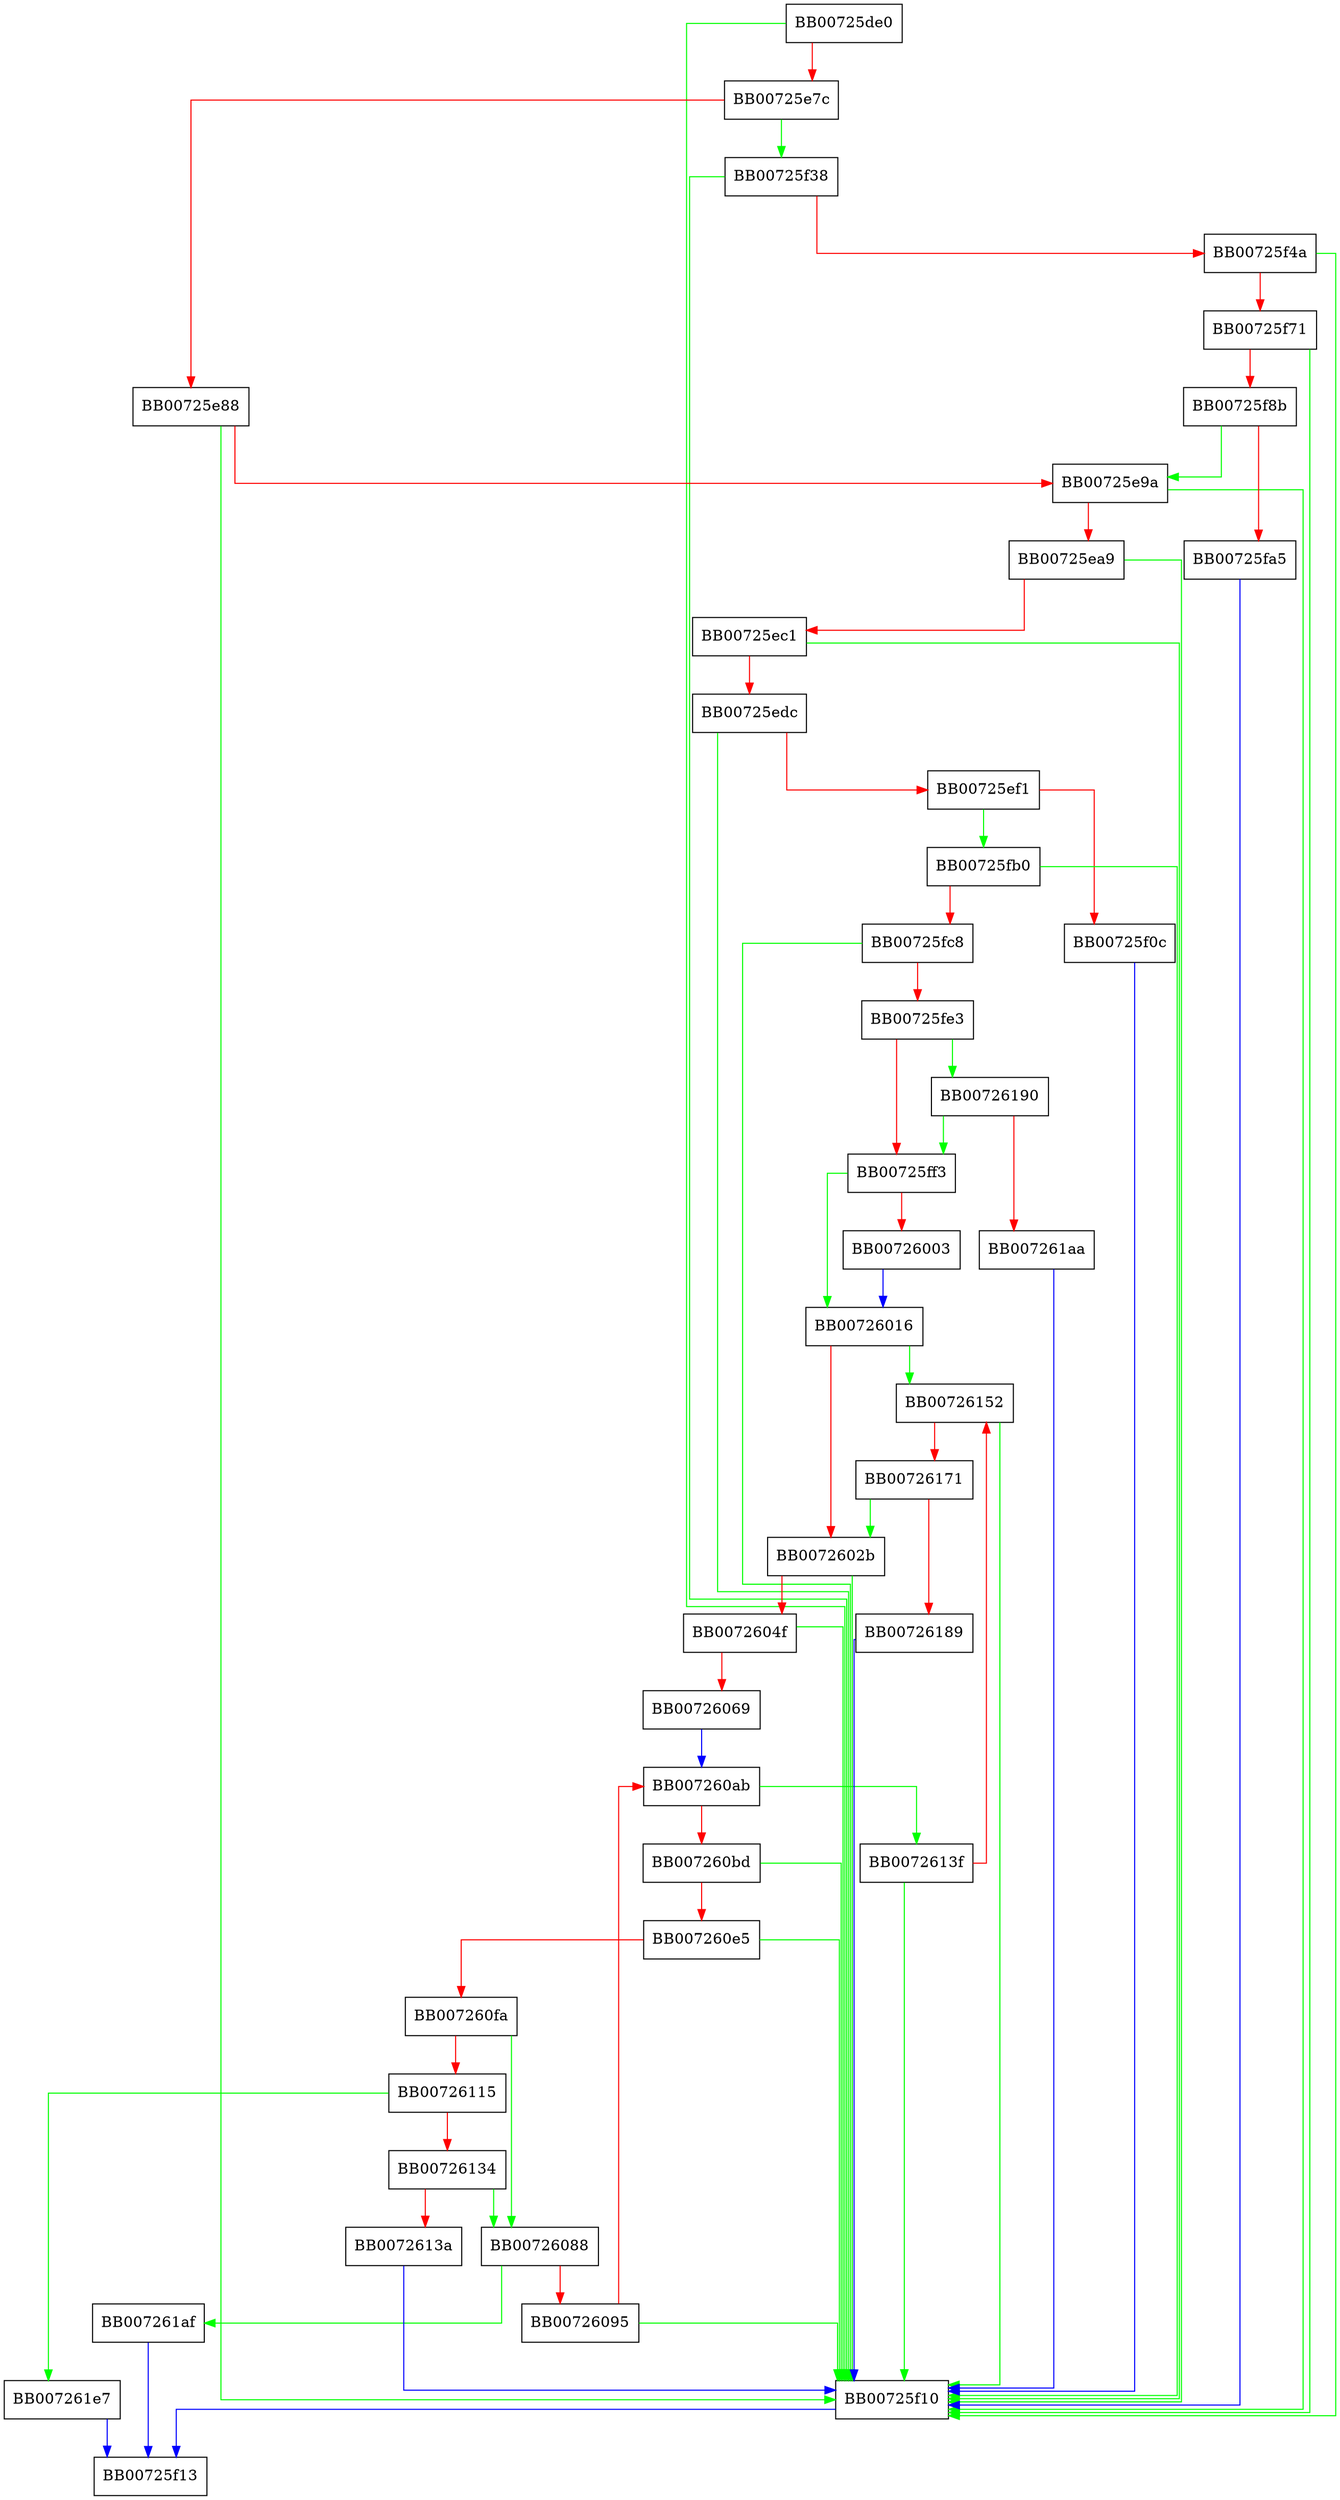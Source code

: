 digraph ossl_bn_rsa_fips186_4_derive_prime {
  node [shape="box"];
  graph [splines=ortho];
  BB00725de0 -> BB00725f10 [color="green"];
  BB00725de0 -> BB00725e7c [color="red"];
  BB00725e7c -> BB00725f38 [color="green"];
  BB00725e7c -> BB00725e88 [color="red"];
  BB00725e88 -> BB00725f10 [color="green"];
  BB00725e88 -> BB00725e9a [color="red"];
  BB00725e9a -> BB00725f10 [color="green"];
  BB00725e9a -> BB00725ea9 [color="red"];
  BB00725ea9 -> BB00725f10 [color="green"];
  BB00725ea9 -> BB00725ec1 [color="red"];
  BB00725ec1 -> BB00725f10 [color="green"];
  BB00725ec1 -> BB00725edc [color="red"];
  BB00725edc -> BB00725f10 [color="green"];
  BB00725edc -> BB00725ef1 [color="red"];
  BB00725ef1 -> BB00725fb0 [color="green"];
  BB00725ef1 -> BB00725f0c [color="red"];
  BB00725f0c -> BB00725f10 [color="blue"];
  BB00725f10 -> BB00725f13 [color="blue"];
  BB00725f38 -> BB00725f10 [color="green"];
  BB00725f38 -> BB00725f4a [color="red"];
  BB00725f4a -> BB00725f10 [color="green"];
  BB00725f4a -> BB00725f71 [color="red"];
  BB00725f71 -> BB00725f10 [color="green"];
  BB00725f71 -> BB00725f8b [color="red"];
  BB00725f8b -> BB00725e9a [color="green"];
  BB00725f8b -> BB00725fa5 [color="red"];
  BB00725fa5 -> BB00725f10 [color="blue"];
  BB00725fb0 -> BB00725f10 [color="green"];
  BB00725fb0 -> BB00725fc8 [color="red"];
  BB00725fc8 -> BB00725f10 [color="green"];
  BB00725fc8 -> BB00725fe3 [color="red"];
  BB00725fe3 -> BB00726190 [color="green"];
  BB00725fe3 -> BB00725ff3 [color="red"];
  BB00725ff3 -> BB00726016 [color="green"];
  BB00725ff3 -> BB00726003 [color="red"];
  BB00726003 -> BB00726016 [color="blue"];
  BB00726016 -> BB00726152 [color="green"];
  BB00726016 -> BB0072602b [color="red"];
  BB0072602b -> BB00725f10 [color="green"];
  BB0072602b -> BB0072604f [color="red"];
  BB0072604f -> BB00725f10 [color="green"];
  BB0072604f -> BB00726069 [color="red"];
  BB00726069 -> BB007260ab [color="blue"];
  BB00726088 -> BB007261af [color="green"];
  BB00726088 -> BB00726095 [color="red"];
  BB00726095 -> BB00725f10 [color="green"];
  BB00726095 -> BB007260ab [color="red"];
  BB007260ab -> BB0072613f [color="green"];
  BB007260ab -> BB007260bd [color="red"];
  BB007260bd -> BB00725f10 [color="green"];
  BB007260bd -> BB007260e5 [color="red"];
  BB007260e5 -> BB00725f10 [color="green"];
  BB007260e5 -> BB007260fa [color="red"];
  BB007260fa -> BB00726088 [color="green"];
  BB007260fa -> BB00726115 [color="red"];
  BB00726115 -> BB007261e7 [color="green"];
  BB00726115 -> BB00726134 [color="red"];
  BB00726134 -> BB00726088 [color="green"];
  BB00726134 -> BB0072613a [color="red"];
  BB0072613a -> BB00725f10 [color="blue"];
  BB0072613f -> BB00725f10 [color="green"];
  BB0072613f -> BB00726152 [color="red"];
  BB00726152 -> BB00725f10 [color="green"];
  BB00726152 -> BB00726171 [color="red"];
  BB00726171 -> BB0072602b [color="green"];
  BB00726171 -> BB00726189 [color="red"];
  BB00726189 -> BB00725f10 [color="blue"];
  BB00726190 -> BB00725ff3 [color="green"];
  BB00726190 -> BB007261aa [color="red"];
  BB007261aa -> BB00725f10 [color="blue"];
  BB007261af -> BB00725f13 [color="blue"];
  BB007261e7 -> BB00725f13 [color="blue"];
}